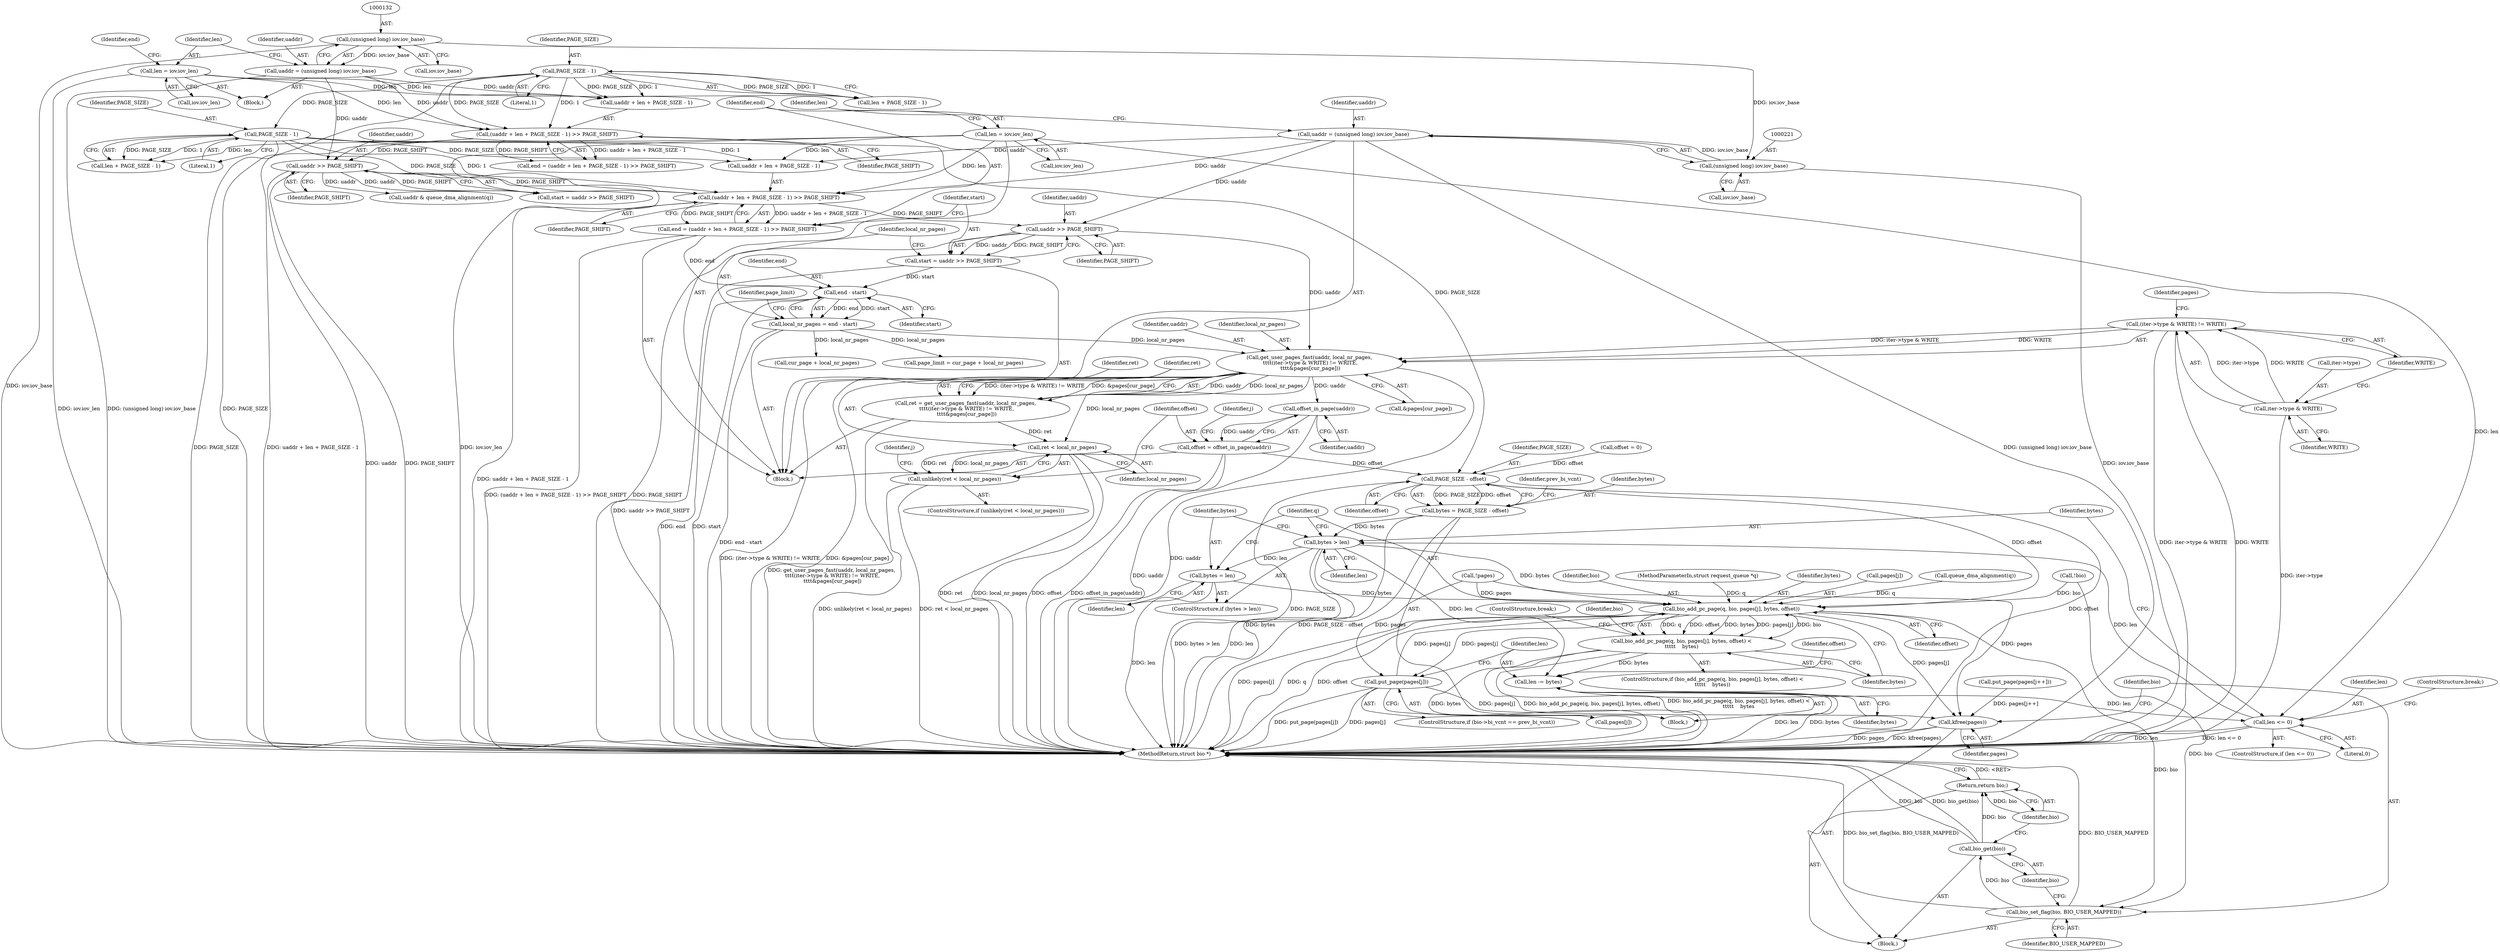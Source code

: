 digraph "0_linux_2b04e8f6bbb196cab4b232af0f8d48ff2c7a8058@pointer" {
"1000263" [label="(Call,get_user_pages_fast(uaddr, local_nr_pages,\n \t\t\t\t(iter->type & WRITE) != WRITE,\n \t\t\t\t&pages[cur_page]))"];
"1000246" [label="(Call,uaddr >> PAGE_SHIFT)"];
"1000218" [label="(Call,uaddr = (unsigned long) iov.iov_base)"];
"1000220" [label="(Call,(unsigned long) iov.iov_base)"];
"1000131" [label="(Call,(unsigned long) iov.iov_base)"];
"1000234" [label="(Call,(uaddr + len + PAGE_SIZE - 1) >> PAGE_SHIFT)"];
"1000226" [label="(Call,len = iov.iov_len)"];
"1000239" [label="(Call,PAGE_SIZE - 1)"];
"1000150" [label="(Call,PAGE_SIZE - 1)"];
"1000157" [label="(Call,uaddr >> PAGE_SHIFT)"];
"1000129" [label="(Call,uaddr = (unsigned long) iov.iov_base)"];
"1000145" [label="(Call,(uaddr + len + PAGE_SIZE - 1) >> PAGE_SHIFT)"];
"1000137" [label="(Call,len = iov.iov_len)"];
"1000250" [label="(Call,local_nr_pages = end - start)"];
"1000252" [label="(Call,end - start)"];
"1000232" [label="(Call,end = (uaddr + len + PAGE_SIZE - 1) >> PAGE_SHIFT)"];
"1000244" [label="(Call,start = uaddr >> PAGE_SHIFT)"];
"1000266" [label="(Call,(iter->type & WRITE) != WRITE)"];
"1000267" [label="(Call,iter->type & WRITE)"];
"1000261" [label="(Call,ret = get_user_pages_fast(uaddr, local_nr_pages,\n \t\t\t\t(iter->type & WRITE) != WRITE,\n \t\t\t\t&pages[cur_page]))"];
"1000279" [label="(Call,ret < local_nr_pages)"];
"1000278" [label="(Call,unlikely(ret < local_nr_pages))"];
"1000310" [label="(Call,offset_in_page(uaddr))"];
"1000308" [label="(Call,offset = offset_in_page(uaddr))"];
"1000325" [label="(Call,PAGE_SIZE - offset)"];
"1000323" [label="(Call,bytes = PAGE_SIZE - offset)"];
"1000340" [label="(Call,bytes > len)"];
"1000343" [label="(Call,bytes = len)"];
"1000348" [label="(Call,bio_add_pc_page(q, bio, pages[j], bytes, offset))"];
"1000347" [label="(Call,bio_add_pc_page(q, bio, pages[j], bytes, offset) <\n\t\t\t\t\t    bytes)"];
"1000368" [label="(Call,len -= bytes)"];
"1000335" [label="(Call,len <= 0)"];
"1000364" [label="(Call,put_page(pages[j]))"];
"1000386" [label="(Call,kfree(pages))"];
"1000388" [label="(Call,bio_set_flag(bio, BIO_USER_MAPPED))"];
"1000391" [label="(Call,bio_get(bio))"];
"1000393" [label="(Return,return bio;)"];
"1000242" [label="(Identifier,PAGE_SHIFT)"];
"1000226" [label="(Call,len = iov.iov_len)"];
"1000232" [label="(Call,end = (uaddr + len + PAGE_SIZE - 1) >> PAGE_SHIFT)"];
"1000339" [label="(ControlStructure,if (bytes > len))"];
"1000342" [label="(Identifier,len)"];
"1000327" [label="(Identifier,offset)"];
"1000241" [label="(Literal,1)"];
"1000262" [label="(Identifier,ret)"];
"1000257" [label="(Identifier,page_limit)"];
"1000392" [label="(Identifier,bio)"];
"1000265" [label="(Identifier,local_nr_pages)"];
"1000253" [label="(Identifier,end)"];
"1000341" [label="(Identifier,bytes)"];
"1000219" [label="(Identifier,uaddr)"];
"1000326" [label="(Identifier,PAGE_SIZE)"];
"1000336" [label="(Identifier,len)"];
"1000247" [label="(Identifier,uaddr)"];
"1000157" [label="(Call,uaddr >> PAGE_SHIFT)"];
"1000361" [label="(Identifier,bio)"];
"1000325" [label="(Call,PAGE_SIZE - offset)"];
"1000220" [label="(Call,(unsigned long) iov.iov_base)"];
"1000324" [label="(Identifier,bytes)"];
"1000285" [label="(Identifier,j)"];
"1000388" [label="(Call,bio_set_flag(bio, BIO_USER_MAPPED))"];
"1000137" [label="(Call,len = iov.iov_len)"];
"1000195" [label="(Call,!bio)"];
"1000216" [label="(Block,)"];
"1000309" [label="(Identifier,offset)"];
"1000130" [label="(Identifier,uaddr)"];
"1000365" [label="(Call,pages[j])"];
"1000279" [label="(Call,ret < local_nr_pages)"];
"1000222" [label="(Call,iov.iov_base)"];
"1000213" [label="(Call,!pages)"];
"1000368" [label="(Call,len -= bytes)"];
"1000227" [label="(Identifier,len)"];
"1000245" [label="(Identifier,start)"];
"1000133" [label="(Call,iov.iov_base)"];
"1000246" [label="(Call,uaddr >> PAGE_SHIFT)"];
"1000387" [label="(Identifier,pages)"];
"1000129" [label="(Call,uaddr = (unsigned long) iov.iov_base)"];
"1000127" [label="(Block,)"];
"1000389" [label="(Identifier,bio)"];
"1000369" [label="(Identifier,len)"];
"1000110" [label="(Block,)"];
"1000233" [label="(Identifier,end)"];
"1000350" [label="(Identifier,bio)"];
"1000244" [label="(Call,start = uaddr >> PAGE_SHIFT)"];
"1000356" [label="(Identifier,bytes)"];
"1000146" [label="(Call,uaddr + len + PAGE_SIZE - 1)"];
"1000139" [label="(Call,iov.iov_len)"];
"1000308" [label="(Call,offset = offset_in_page(uaddr))"];
"1000346" [label="(ControlStructure,if (bio_add_pc_page(q, bio, pages[j], bytes, offset) <\n\t\t\t\t\t    bytes))"];
"1000261" [label="(Call,ret = get_user_pages_fast(uaddr, local_nr_pages,\n \t\t\t\t(iter->type & WRITE) != WRITE,\n \t\t\t\t&pages[cur_page]))"];
"1000409" [label="(MethodReturn,struct bio *)"];
"1000218" [label="(Call,uaddr = (unsigned long) iov.iov_base)"];
"1000345" [label="(Identifier,len)"];
"1000335" [label="(Call,len <= 0)"];
"1000107" [label="(MethodParameterIn,struct request_queue *q)"];
"1000394" [label="(Identifier,bio)"];
"1000358" [label="(ControlStructure,if (bio->bi_vcnt == prev_bi_vcnt))"];
"1000372" [label="(Identifier,offset)"];
"1000266" [label="(Call,(iter->type & WRITE) != WRITE)"];
"1000338" [label="(ControlStructure,break;)"];
"1000263" [label="(Call,get_user_pages_fast(uaddr, local_nr_pages,\n \t\t\t\t(iter->type & WRITE) != WRITE,\n \t\t\t\t&pages[cur_page]))"];
"1000264" [label="(Identifier,uaddr)"];
"1000281" [label="(Identifier,local_nr_pages)"];
"1000278" [label="(Call,unlikely(ret < local_nr_pages))"];
"1000153" [label="(Identifier,PAGE_SHIFT)"];
"1000159" [label="(Identifier,PAGE_SHIFT)"];
"1000340" [label="(Call,bytes > len)"];
"1000354" [label="(Identifier,bytes)"];
"1000311" [label="(Identifier,uaddr)"];
"1000138" [label="(Identifier,len)"];
"1000258" [label="(Call,cur_page + local_nr_pages)"];
"1000239" [label="(Call,PAGE_SIZE - 1)"];
"1000148" [label="(Call,len + PAGE_SIZE - 1)"];
"1000151" [label="(Identifier,PAGE_SIZE)"];
"1000131" [label="(Call,(unsigned long) iov.iov_base)"];
"1000250" [label="(Call,local_nr_pages = end - start)"];
"1000273" [label="(Call,&pages[cur_page])"];
"1000348" [label="(Call,bio_add_pc_page(q, bio, pages[j], bytes, offset))"];
"1000364" [label="(Call,put_page(pages[j]))"];
"1000351" [label="(Call,pages[j])"];
"1000267" [label="(Call,iter->type & WRITE)"];
"1000357" [label="(ControlStructure,break;)"];
"1000393" [label="(Return,return bio;)"];
"1000277" [label="(ControlStructure,if (unlikely(ret < local_nr_pages)))"];
"1000370" [label="(Identifier,bytes)"];
"1000252" [label="(Call,end - start)"];
"1000323" [label="(Call,bytes = PAGE_SIZE - offset)"];
"1000347" [label="(Call,bio_add_pc_page(q, bio, pages[j], bytes, offset) <\n\t\t\t\t\t    bytes)"];
"1000371" [label="(Call,offset = 0)"];
"1000234" [label="(Call,(uaddr + len + PAGE_SIZE - 1) >> PAGE_SHIFT)"];
"1000228" [label="(Call,iov.iov_len)"];
"1000381" [label="(Call,put_page(pages[j++]))"];
"1000150" [label="(Call,PAGE_SIZE - 1)"];
"1000337" [label="(Literal,0)"];
"1000271" [label="(Identifier,WRITE)"];
"1000145" [label="(Call,(uaddr + len + PAGE_SIZE - 1) >> PAGE_SHIFT)"];
"1000386" [label="(Call,kfree(pages))"];
"1000176" [label="(Call,queue_dma_alignment(q))"];
"1000344" [label="(Identifier,bytes)"];
"1000143" [label="(Call,end = (uaddr + len + PAGE_SIZE - 1) >> PAGE_SHIFT)"];
"1000235" [label="(Call,uaddr + len + PAGE_SIZE - 1)"];
"1000256" [label="(Call,page_limit = cur_page + local_nr_pages)"];
"1000280" [label="(Identifier,ret)"];
"1000158" [label="(Identifier,uaddr)"];
"1000330" [label="(Identifier,prev_bi_vcnt)"];
"1000254" [label="(Identifier,start)"];
"1000174" [label="(Call,uaddr & queue_dma_alignment(q))"];
"1000240" [label="(Identifier,PAGE_SIZE)"];
"1000155" [label="(Call,start = uaddr >> PAGE_SHIFT)"];
"1000237" [label="(Call,len + PAGE_SIZE - 1)"];
"1000272" [label="(Identifier,WRITE)"];
"1000391" [label="(Call,bio_get(bio))"];
"1000355" [label="(Identifier,offset)"];
"1000390" [label="(Identifier,BIO_USER_MAPPED)"];
"1000349" [label="(Identifier,q)"];
"1000248" [label="(Identifier,PAGE_SHIFT)"];
"1000343" [label="(Call,bytes = len)"];
"1000334" [label="(ControlStructure,if (len <= 0))"];
"1000275" [label="(Identifier,pages)"];
"1000268" [label="(Call,iter->type)"];
"1000251" [label="(Identifier,local_nr_pages)"];
"1000314" [label="(Identifier,j)"];
"1000310" [label="(Call,offset_in_page(uaddr))"];
"1000144" [label="(Identifier,end)"];
"1000321" [label="(Block,)"];
"1000152" [label="(Literal,1)"];
"1000263" -> "1000261"  [label="AST: "];
"1000263" -> "1000273"  [label="CFG: "];
"1000264" -> "1000263"  [label="AST: "];
"1000265" -> "1000263"  [label="AST: "];
"1000266" -> "1000263"  [label="AST: "];
"1000273" -> "1000263"  [label="AST: "];
"1000261" -> "1000263"  [label="CFG: "];
"1000263" -> "1000409"  [label="DDG: uaddr"];
"1000263" -> "1000409"  [label="DDG: (iter->type & WRITE) != WRITE"];
"1000263" -> "1000409"  [label="DDG: &pages[cur_page]"];
"1000263" -> "1000261"  [label="DDG: uaddr"];
"1000263" -> "1000261"  [label="DDG: local_nr_pages"];
"1000263" -> "1000261"  [label="DDG: (iter->type & WRITE) != WRITE"];
"1000263" -> "1000261"  [label="DDG: &pages[cur_page]"];
"1000246" -> "1000263"  [label="DDG: uaddr"];
"1000250" -> "1000263"  [label="DDG: local_nr_pages"];
"1000266" -> "1000263"  [label="DDG: iter->type & WRITE"];
"1000266" -> "1000263"  [label="DDG: WRITE"];
"1000263" -> "1000279"  [label="DDG: local_nr_pages"];
"1000263" -> "1000310"  [label="DDG: uaddr"];
"1000246" -> "1000244"  [label="AST: "];
"1000246" -> "1000248"  [label="CFG: "];
"1000247" -> "1000246"  [label="AST: "];
"1000248" -> "1000246"  [label="AST: "];
"1000244" -> "1000246"  [label="CFG: "];
"1000246" -> "1000409"  [label="DDG: PAGE_SHIFT"];
"1000246" -> "1000244"  [label="DDG: uaddr"];
"1000246" -> "1000244"  [label="DDG: PAGE_SHIFT"];
"1000218" -> "1000246"  [label="DDG: uaddr"];
"1000234" -> "1000246"  [label="DDG: PAGE_SHIFT"];
"1000218" -> "1000216"  [label="AST: "];
"1000218" -> "1000220"  [label="CFG: "];
"1000219" -> "1000218"  [label="AST: "];
"1000220" -> "1000218"  [label="AST: "];
"1000227" -> "1000218"  [label="CFG: "];
"1000218" -> "1000409"  [label="DDG: (unsigned long) iov.iov_base"];
"1000220" -> "1000218"  [label="DDG: iov.iov_base"];
"1000218" -> "1000234"  [label="DDG: uaddr"];
"1000218" -> "1000235"  [label="DDG: uaddr"];
"1000220" -> "1000222"  [label="CFG: "];
"1000221" -> "1000220"  [label="AST: "];
"1000222" -> "1000220"  [label="AST: "];
"1000220" -> "1000409"  [label="DDG: iov.iov_base"];
"1000131" -> "1000220"  [label="DDG: iov.iov_base"];
"1000131" -> "1000129"  [label="AST: "];
"1000131" -> "1000133"  [label="CFG: "];
"1000132" -> "1000131"  [label="AST: "];
"1000133" -> "1000131"  [label="AST: "];
"1000129" -> "1000131"  [label="CFG: "];
"1000131" -> "1000409"  [label="DDG: iov.iov_base"];
"1000131" -> "1000129"  [label="DDG: iov.iov_base"];
"1000234" -> "1000232"  [label="AST: "];
"1000234" -> "1000242"  [label="CFG: "];
"1000235" -> "1000234"  [label="AST: "];
"1000242" -> "1000234"  [label="AST: "];
"1000232" -> "1000234"  [label="CFG: "];
"1000234" -> "1000409"  [label="DDG: uaddr + len + PAGE_SIZE - 1"];
"1000234" -> "1000232"  [label="DDG: uaddr + len + PAGE_SIZE - 1"];
"1000234" -> "1000232"  [label="DDG: PAGE_SHIFT"];
"1000226" -> "1000234"  [label="DDG: len"];
"1000239" -> "1000234"  [label="DDG: PAGE_SIZE"];
"1000239" -> "1000234"  [label="DDG: 1"];
"1000157" -> "1000234"  [label="DDG: PAGE_SHIFT"];
"1000226" -> "1000216"  [label="AST: "];
"1000226" -> "1000228"  [label="CFG: "];
"1000227" -> "1000226"  [label="AST: "];
"1000228" -> "1000226"  [label="AST: "];
"1000233" -> "1000226"  [label="CFG: "];
"1000226" -> "1000409"  [label="DDG: iov.iov_len"];
"1000226" -> "1000235"  [label="DDG: len"];
"1000226" -> "1000237"  [label="DDG: len"];
"1000226" -> "1000335"  [label="DDG: len"];
"1000239" -> "1000237"  [label="AST: "];
"1000239" -> "1000241"  [label="CFG: "];
"1000240" -> "1000239"  [label="AST: "];
"1000241" -> "1000239"  [label="AST: "];
"1000237" -> "1000239"  [label="CFG: "];
"1000239" -> "1000409"  [label="DDG: PAGE_SIZE"];
"1000239" -> "1000235"  [label="DDG: PAGE_SIZE"];
"1000239" -> "1000235"  [label="DDG: 1"];
"1000239" -> "1000237"  [label="DDG: PAGE_SIZE"];
"1000239" -> "1000237"  [label="DDG: 1"];
"1000150" -> "1000239"  [label="DDG: PAGE_SIZE"];
"1000239" -> "1000325"  [label="DDG: PAGE_SIZE"];
"1000150" -> "1000148"  [label="AST: "];
"1000150" -> "1000152"  [label="CFG: "];
"1000151" -> "1000150"  [label="AST: "];
"1000152" -> "1000150"  [label="AST: "];
"1000148" -> "1000150"  [label="CFG: "];
"1000150" -> "1000409"  [label="DDG: PAGE_SIZE"];
"1000150" -> "1000145"  [label="DDG: PAGE_SIZE"];
"1000150" -> "1000145"  [label="DDG: 1"];
"1000150" -> "1000146"  [label="DDG: PAGE_SIZE"];
"1000150" -> "1000146"  [label="DDG: 1"];
"1000150" -> "1000148"  [label="DDG: PAGE_SIZE"];
"1000150" -> "1000148"  [label="DDG: 1"];
"1000157" -> "1000155"  [label="AST: "];
"1000157" -> "1000159"  [label="CFG: "];
"1000158" -> "1000157"  [label="AST: "];
"1000159" -> "1000157"  [label="AST: "];
"1000155" -> "1000157"  [label="CFG: "];
"1000157" -> "1000409"  [label="DDG: PAGE_SHIFT"];
"1000157" -> "1000409"  [label="DDG: uaddr"];
"1000157" -> "1000155"  [label="DDG: uaddr"];
"1000157" -> "1000155"  [label="DDG: PAGE_SHIFT"];
"1000129" -> "1000157"  [label="DDG: uaddr"];
"1000145" -> "1000157"  [label="DDG: PAGE_SHIFT"];
"1000157" -> "1000174"  [label="DDG: uaddr"];
"1000129" -> "1000127"  [label="AST: "];
"1000130" -> "1000129"  [label="AST: "];
"1000138" -> "1000129"  [label="CFG: "];
"1000129" -> "1000409"  [label="DDG: (unsigned long) iov.iov_base"];
"1000129" -> "1000145"  [label="DDG: uaddr"];
"1000129" -> "1000146"  [label="DDG: uaddr"];
"1000145" -> "1000143"  [label="AST: "];
"1000145" -> "1000153"  [label="CFG: "];
"1000146" -> "1000145"  [label="AST: "];
"1000153" -> "1000145"  [label="AST: "];
"1000143" -> "1000145"  [label="CFG: "];
"1000145" -> "1000409"  [label="DDG: uaddr + len + PAGE_SIZE - 1"];
"1000145" -> "1000143"  [label="DDG: uaddr + len + PAGE_SIZE - 1"];
"1000145" -> "1000143"  [label="DDG: PAGE_SHIFT"];
"1000137" -> "1000145"  [label="DDG: len"];
"1000137" -> "1000127"  [label="AST: "];
"1000137" -> "1000139"  [label="CFG: "];
"1000138" -> "1000137"  [label="AST: "];
"1000139" -> "1000137"  [label="AST: "];
"1000144" -> "1000137"  [label="CFG: "];
"1000137" -> "1000409"  [label="DDG: iov.iov_len"];
"1000137" -> "1000146"  [label="DDG: len"];
"1000137" -> "1000148"  [label="DDG: len"];
"1000250" -> "1000216"  [label="AST: "];
"1000250" -> "1000252"  [label="CFG: "];
"1000251" -> "1000250"  [label="AST: "];
"1000252" -> "1000250"  [label="AST: "];
"1000257" -> "1000250"  [label="CFG: "];
"1000250" -> "1000409"  [label="DDG: end - start"];
"1000252" -> "1000250"  [label="DDG: end"];
"1000252" -> "1000250"  [label="DDG: start"];
"1000250" -> "1000256"  [label="DDG: local_nr_pages"];
"1000250" -> "1000258"  [label="DDG: local_nr_pages"];
"1000252" -> "1000254"  [label="CFG: "];
"1000253" -> "1000252"  [label="AST: "];
"1000254" -> "1000252"  [label="AST: "];
"1000252" -> "1000409"  [label="DDG: end"];
"1000252" -> "1000409"  [label="DDG: start"];
"1000232" -> "1000252"  [label="DDG: end"];
"1000244" -> "1000252"  [label="DDG: start"];
"1000232" -> "1000216"  [label="AST: "];
"1000233" -> "1000232"  [label="AST: "];
"1000245" -> "1000232"  [label="CFG: "];
"1000232" -> "1000409"  [label="DDG: (uaddr + len + PAGE_SIZE - 1) >> PAGE_SHIFT"];
"1000244" -> "1000216"  [label="AST: "];
"1000245" -> "1000244"  [label="AST: "];
"1000251" -> "1000244"  [label="CFG: "];
"1000244" -> "1000409"  [label="DDG: uaddr >> PAGE_SHIFT"];
"1000266" -> "1000272"  [label="CFG: "];
"1000267" -> "1000266"  [label="AST: "];
"1000272" -> "1000266"  [label="AST: "];
"1000275" -> "1000266"  [label="CFG: "];
"1000266" -> "1000409"  [label="DDG: iter->type & WRITE"];
"1000266" -> "1000409"  [label="DDG: WRITE"];
"1000267" -> "1000266"  [label="DDG: iter->type"];
"1000267" -> "1000266"  [label="DDG: WRITE"];
"1000267" -> "1000271"  [label="CFG: "];
"1000268" -> "1000267"  [label="AST: "];
"1000271" -> "1000267"  [label="AST: "];
"1000272" -> "1000267"  [label="CFG: "];
"1000267" -> "1000409"  [label="DDG: iter->type"];
"1000261" -> "1000216"  [label="AST: "];
"1000262" -> "1000261"  [label="AST: "];
"1000280" -> "1000261"  [label="CFG: "];
"1000261" -> "1000409"  [label="DDG: get_user_pages_fast(uaddr, local_nr_pages,\n \t\t\t\t(iter->type & WRITE) != WRITE,\n \t\t\t\t&pages[cur_page])"];
"1000261" -> "1000279"  [label="DDG: ret"];
"1000279" -> "1000278"  [label="AST: "];
"1000279" -> "1000281"  [label="CFG: "];
"1000280" -> "1000279"  [label="AST: "];
"1000281" -> "1000279"  [label="AST: "];
"1000278" -> "1000279"  [label="CFG: "];
"1000279" -> "1000409"  [label="DDG: ret"];
"1000279" -> "1000409"  [label="DDG: local_nr_pages"];
"1000279" -> "1000278"  [label="DDG: ret"];
"1000279" -> "1000278"  [label="DDG: local_nr_pages"];
"1000278" -> "1000277"  [label="AST: "];
"1000285" -> "1000278"  [label="CFG: "];
"1000309" -> "1000278"  [label="CFG: "];
"1000278" -> "1000409"  [label="DDG: unlikely(ret < local_nr_pages)"];
"1000278" -> "1000409"  [label="DDG: ret < local_nr_pages"];
"1000310" -> "1000308"  [label="AST: "];
"1000310" -> "1000311"  [label="CFG: "];
"1000311" -> "1000310"  [label="AST: "];
"1000308" -> "1000310"  [label="CFG: "];
"1000310" -> "1000409"  [label="DDG: uaddr"];
"1000310" -> "1000308"  [label="DDG: uaddr"];
"1000308" -> "1000216"  [label="AST: "];
"1000309" -> "1000308"  [label="AST: "];
"1000314" -> "1000308"  [label="CFG: "];
"1000308" -> "1000409"  [label="DDG: offset_in_page(uaddr)"];
"1000308" -> "1000409"  [label="DDG: offset"];
"1000308" -> "1000325"  [label="DDG: offset"];
"1000325" -> "1000323"  [label="AST: "];
"1000325" -> "1000327"  [label="CFG: "];
"1000326" -> "1000325"  [label="AST: "];
"1000327" -> "1000325"  [label="AST: "];
"1000323" -> "1000325"  [label="CFG: "];
"1000325" -> "1000409"  [label="DDG: PAGE_SIZE"];
"1000325" -> "1000409"  [label="DDG: offset"];
"1000325" -> "1000323"  [label="DDG: PAGE_SIZE"];
"1000325" -> "1000323"  [label="DDG: offset"];
"1000371" -> "1000325"  [label="DDG: offset"];
"1000325" -> "1000348"  [label="DDG: offset"];
"1000323" -> "1000321"  [label="AST: "];
"1000324" -> "1000323"  [label="AST: "];
"1000330" -> "1000323"  [label="CFG: "];
"1000323" -> "1000409"  [label="DDG: bytes"];
"1000323" -> "1000409"  [label="DDG: PAGE_SIZE - offset"];
"1000323" -> "1000340"  [label="DDG: bytes"];
"1000340" -> "1000339"  [label="AST: "];
"1000340" -> "1000342"  [label="CFG: "];
"1000341" -> "1000340"  [label="AST: "];
"1000342" -> "1000340"  [label="AST: "];
"1000344" -> "1000340"  [label="CFG: "];
"1000349" -> "1000340"  [label="CFG: "];
"1000340" -> "1000409"  [label="DDG: len"];
"1000340" -> "1000409"  [label="DDG: bytes > len"];
"1000335" -> "1000340"  [label="DDG: len"];
"1000340" -> "1000343"  [label="DDG: len"];
"1000340" -> "1000348"  [label="DDG: bytes"];
"1000340" -> "1000368"  [label="DDG: len"];
"1000343" -> "1000339"  [label="AST: "];
"1000343" -> "1000345"  [label="CFG: "];
"1000344" -> "1000343"  [label="AST: "];
"1000345" -> "1000343"  [label="AST: "];
"1000349" -> "1000343"  [label="CFG: "];
"1000343" -> "1000409"  [label="DDG: len"];
"1000343" -> "1000348"  [label="DDG: bytes"];
"1000348" -> "1000347"  [label="AST: "];
"1000348" -> "1000355"  [label="CFG: "];
"1000349" -> "1000348"  [label="AST: "];
"1000350" -> "1000348"  [label="AST: "];
"1000351" -> "1000348"  [label="AST: "];
"1000354" -> "1000348"  [label="AST: "];
"1000355" -> "1000348"  [label="AST: "];
"1000356" -> "1000348"  [label="CFG: "];
"1000348" -> "1000409"  [label="DDG: pages[j]"];
"1000348" -> "1000409"  [label="DDG: q"];
"1000348" -> "1000409"  [label="DDG: offset"];
"1000348" -> "1000347"  [label="DDG: q"];
"1000348" -> "1000347"  [label="DDG: offset"];
"1000348" -> "1000347"  [label="DDG: bytes"];
"1000348" -> "1000347"  [label="DDG: pages[j]"];
"1000348" -> "1000347"  [label="DDG: bio"];
"1000176" -> "1000348"  [label="DDG: q"];
"1000107" -> "1000348"  [label="DDG: q"];
"1000195" -> "1000348"  [label="DDG: bio"];
"1000364" -> "1000348"  [label="DDG: pages[j]"];
"1000213" -> "1000348"  [label="DDG: pages"];
"1000348" -> "1000364"  [label="DDG: pages[j]"];
"1000348" -> "1000386"  [label="DDG: pages[j]"];
"1000348" -> "1000388"  [label="DDG: bio"];
"1000347" -> "1000346"  [label="AST: "];
"1000347" -> "1000356"  [label="CFG: "];
"1000356" -> "1000347"  [label="AST: "];
"1000357" -> "1000347"  [label="CFG: "];
"1000361" -> "1000347"  [label="CFG: "];
"1000347" -> "1000409"  [label="DDG: bytes"];
"1000347" -> "1000409"  [label="DDG: bio_add_pc_page(q, bio, pages[j], bytes, offset)"];
"1000347" -> "1000409"  [label="DDG: bio_add_pc_page(q, bio, pages[j], bytes, offset) <\n\t\t\t\t\t    bytes"];
"1000347" -> "1000368"  [label="DDG: bytes"];
"1000368" -> "1000321"  [label="AST: "];
"1000368" -> "1000370"  [label="CFG: "];
"1000369" -> "1000368"  [label="AST: "];
"1000370" -> "1000368"  [label="AST: "];
"1000372" -> "1000368"  [label="CFG: "];
"1000368" -> "1000409"  [label="DDG: len"];
"1000368" -> "1000409"  [label="DDG: bytes"];
"1000368" -> "1000335"  [label="DDG: len"];
"1000335" -> "1000334"  [label="AST: "];
"1000335" -> "1000337"  [label="CFG: "];
"1000336" -> "1000335"  [label="AST: "];
"1000337" -> "1000335"  [label="AST: "];
"1000338" -> "1000335"  [label="CFG: "];
"1000341" -> "1000335"  [label="CFG: "];
"1000335" -> "1000409"  [label="DDG: len"];
"1000335" -> "1000409"  [label="DDG: len <= 0"];
"1000364" -> "1000358"  [label="AST: "];
"1000364" -> "1000365"  [label="CFG: "];
"1000365" -> "1000364"  [label="AST: "];
"1000369" -> "1000364"  [label="CFG: "];
"1000364" -> "1000409"  [label="DDG: pages[j]"];
"1000364" -> "1000409"  [label="DDG: put_page(pages[j])"];
"1000213" -> "1000364"  [label="DDG: pages"];
"1000364" -> "1000386"  [label="DDG: pages[j]"];
"1000386" -> "1000110"  [label="AST: "];
"1000386" -> "1000387"  [label="CFG: "];
"1000387" -> "1000386"  [label="AST: "];
"1000389" -> "1000386"  [label="CFG: "];
"1000386" -> "1000409"  [label="DDG: pages"];
"1000386" -> "1000409"  [label="DDG: kfree(pages)"];
"1000213" -> "1000386"  [label="DDG: pages"];
"1000381" -> "1000386"  [label="DDG: pages[j++]"];
"1000388" -> "1000110"  [label="AST: "];
"1000388" -> "1000390"  [label="CFG: "];
"1000389" -> "1000388"  [label="AST: "];
"1000390" -> "1000388"  [label="AST: "];
"1000392" -> "1000388"  [label="CFG: "];
"1000388" -> "1000409"  [label="DDG: bio_set_flag(bio, BIO_USER_MAPPED)"];
"1000388" -> "1000409"  [label="DDG: BIO_USER_MAPPED"];
"1000195" -> "1000388"  [label="DDG: bio"];
"1000388" -> "1000391"  [label="DDG: bio"];
"1000391" -> "1000110"  [label="AST: "];
"1000391" -> "1000392"  [label="CFG: "];
"1000392" -> "1000391"  [label="AST: "];
"1000394" -> "1000391"  [label="CFG: "];
"1000391" -> "1000409"  [label="DDG: bio"];
"1000391" -> "1000409"  [label="DDG: bio_get(bio)"];
"1000391" -> "1000393"  [label="DDG: bio"];
"1000393" -> "1000110"  [label="AST: "];
"1000393" -> "1000394"  [label="CFG: "];
"1000394" -> "1000393"  [label="AST: "];
"1000409" -> "1000393"  [label="CFG: "];
"1000393" -> "1000409"  [label="DDG: <RET>"];
"1000394" -> "1000393"  [label="DDG: bio"];
}

